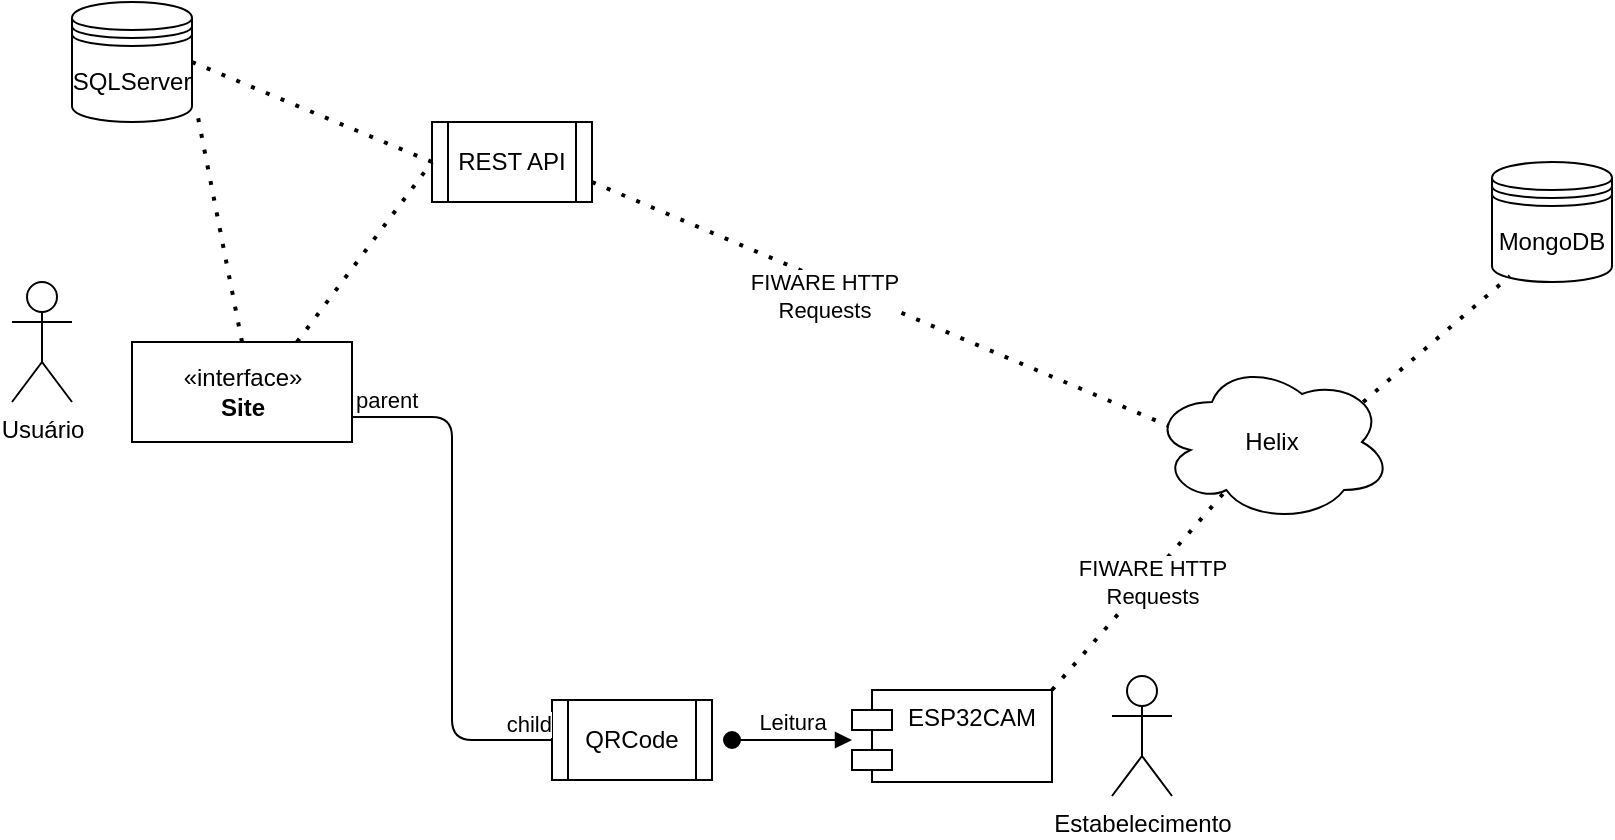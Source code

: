 <mxfile version="15.4.0" type="github"><diagram id="56a2f4PBYeLmTINLvzr8" name="Page-1"><mxGraphModel dx="1038" dy="547" grid="1" gridSize="10" guides="1" tooltips="1" connect="1" arrows="1" fold="1" page="1" pageScale="1" pageWidth="1169" pageHeight="827" math="0" shadow="0"><root><mxCell id="0"/><mxCell id="1" parent="0"/><mxCell id="ukxqdVMEn_2Ql8Qb_Cz5-1" value="Helix" style="ellipse;shape=cloud;whiteSpace=wrap;html=1;hachureGap=4;pointerEvents=0;" parent="1" vertex="1"><mxGeometry x="710" y="250" width="120" height="80" as="geometry"/></mxCell><mxCell id="ukxqdVMEn_2Ql8Qb_Cz5-2" value="MongoDB" style="shape=datastore;whiteSpace=wrap;html=1;hachureGap=4;pointerEvents=0;" parent="1" vertex="1"><mxGeometry x="880" y="150" width="60" height="60" as="geometry"/></mxCell><mxCell id="ukxqdVMEn_2Ql8Qb_Cz5-3" value="SQLServer" style="shape=datastore;whiteSpace=wrap;html=1;hachureGap=4;pointerEvents=0;" parent="1" vertex="1"><mxGeometry x="170" y="70" width="60" height="60" as="geometry"/></mxCell><mxCell id="ukxqdVMEn_2Ql8Qb_Cz5-4" value="Usuário" style="shape=umlActor;verticalLabelPosition=bottom;verticalAlign=top;html=1;outlineConnect=0;hachureGap=4;pointerEvents=0;" parent="1" vertex="1"><mxGeometry x="140" y="210" width="30" height="60" as="geometry"/></mxCell><mxCell id="ukxqdVMEn_2Ql8Qb_Cz5-5" value="Estabelecimento" style="shape=umlActor;verticalLabelPosition=bottom;verticalAlign=top;html=1;outlineConnect=0;hachureGap=4;pointerEvents=0;" parent="1" vertex="1"><mxGeometry x="690" y="407" width="30" height="60" as="geometry"/></mxCell><mxCell id="ukxqdVMEn_2Ql8Qb_Cz5-8" value="" style="endArrow=none;dashed=1;html=1;dashPattern=1 3;strokeWidth=2;startSize=14;endSize=14;sourcePerimeterSpacing=8;targetPerimeterSpacing=8;exitX=0.88;exitY=0.25;exitDx=0;exitDy=0;exitPerimeter=0;entryX=0.15;entryY=0.95;entryDx=0;entryDy=0;entryPerimeter=0;" parent="1" source="ukxqdVMEn_2Ql8Qb_Cz5-1" target="ukxqdVMEn_2Ql8Qb_Cz5-2" edge="1"><mxGeometry width="50" height="50" relative="1" as="geometry"><mxPoint x="500" y="310" as="sourcePoint"/><mxPoint x="550" y="260" as="targetPoint"/></mxGeometry></mxCell><mxCell id="ukxqdVMEn_2Ql8Qb_Cz5-26" value="" style="endArrow=none;dashed=1;html=1;dashPattern=1 3;strokeWidth=2;startSize=14;endSize=14;sourcePerimeterSpacing=8;targetPerimeterSpacing=8;exitX=1;exitY=0;exitDx=0;exitDy=0;entryX=0.31;entryY=0.8;entryDx=0;entryDy=0;entryPerimeter=0;" parent="1" target="ukxqdVMEn_2Ql8Qb_Cz5-1" edge="1"><mxGeometry width="50" height="50" relative="1" as="geometry"><mxPoint x="660" y="414" as="sourcePoint"/><mxPoint x="550" y="260" as="targetPoint"/></mxGeometry></mxCell><mxCell id="ukxqdVMEn_2Ql8Qb_Cz5-30" value="ESP32CAM" style="shape=module;align=left;spacingLeft=20;align=center;verticalAlign=top;hachureGap=4;pointerEvents=0;" parent="1" vertex="1"><mxGeometry x="560" y="414" width="100" height="46" as="geometry"/></mxCell><mxCell id="ukxqdVMEn_2Ql8Qb_Cz5-31" value="«interface»&lt;br&gt;&lt;b&gt;Site&lt;/b&gt;" style="html=1;hachureGap=4;pointerEvents=0;" parent="1" vertex="1"><mxGeometry x="200" y="240" width="110" height="50" as="geometry"/></mxCell><mxCell id="ukxqdVMEn_2Ql8Qb_Cz5-34" value="" style="endArrow=none;dashed=1;html=1;dashPattern=1 3;strokeWidth=2;startSize=14;endSize=14;sourcePerimeterSpacing=8;targetPerimeterSpacing=8;exitX=0.5;exitY=0;exitDx=0;exitDy=0;entryX=1.04;entryY=0.91;entryDx=0;entryDy=0;entryPerimeter=0;" parent="1" source="ukxqdVMEn_2Ql8Qb_Cz5-31" target="ukxqdVMEn_2Ql8Qb_Cz5-3" edge="1"><mxGeometry width="50" height="50" relative="1" as="geometry"><mxPoint x="318.4" y="142" as="sourcePoint"/><mxPoint x="407.2" y="50" as="targetPoint"/></mxGeometry></mxCell><mxCell id="ukxqdVMEn_2Ql8Qb_Cz5-36" value="REST API" style="shape=process;whiteSpace=wrap;html=1;backgroundOutline=1;hachureGap=4;pointerEvents=0;" parent="1" vertex="1"><mxGeometry x="350" y="130" width="80" height="40" as="geometry"/></mxCell><mxCell id="ukxqdVMEn_2Ql8Qb_Cz5-44" value="" style="endArrow=none;dashed=1;html=1;dashPattern=1 3;strokeWidth=2;startSize=14;endSize=14;sourcePerimeterSpacing=8;targetPerimeterSpacing=8;exitX=1;exitY=0.75;exitDx=0;exitDy=0;entryX=0.07;entryY=0.4;entryDx=0;entryDy=0;entryPerimeter=0;" parent="1" source="ukxqdVMEn_2Ql8Qb_Cz5-36" target="ukxqdVMEn_2Ql8Qb_Cz5-1" edge="1"><mxGeometry width="50" height="50" relative="1" as="geometry"><mxPoint x="670" y="424" as="sourcePoint"/><mxPoint x="757.2" y="324" as="targetPoint"/></mxGeometry></mxCell><mxCell id="ukxqdVMEn_2Ql8Qb_Cz5-45" value="FIWARE HTTP &lt;br&gt;Requests" style="edgeLabel;html=1;align=center;verticalAlign=middle;resizable=0;points=[];" parent="ukxqdVMEn_2Ql8Qb_Cz5-44" vertex="1" connectable="0"><mxGeometry x="-0.3" y="-1" relative="1" as="geometry"><mxPoint x="15" y="13" as="offset"/></mxGeometry></mxCell><mxCell id="ukxqdVMEn_2Ql8Qb_Cz5-50" value="QRCode" style="shape=process;whiteSpace=wrap;html=1;backgroundOutline=1;hachureGap=4;pointerEvents=0;" parent="1" vertex="1"><mxGeometry x="410" y="419" width="80" height="40" as="geometry"/></mxCell><mxCell id="ukxqdVMEn_2Ql8Qb_Cz5-52" value="Leitura" style="html=1;verticalAlign=bottom;startArrow=oval;startFill=1;endArrow=block;startSize=8;sourcePerimeterSpacing=8;targetPerimeterSpacing=8;" parent="1" edge="1"><mxGeometry width="60" relative="1" as="geometry"><mxPoint x="500" y="439" as="sourcePoint"/><mxPoint x="560" y="439" as="targetPoint"/></mxGeometry></mxCell><mxCell id="ukxqdVMEn_2Ql8Qb_Cz5-53" value="" style="endArrow=none;html=1;edgeStyle=orthogonalEdgeStyle;startSize=14;endSize=14;sourcePerimeterSpacing=8;targetPerimeterSpacing=8;exitX=1;exitY=0.75;exitDx=0;exitDy=0;entryX=0;entryY=0.5;entryDx=0;entryDy=0;" parent="1" source="ukxqdVMEn_2Ql8Qb_Cz5-31" target="ukxqdVMEn_2Ql8Qb_Cz5-50" edge="1"><mxGeometry relative="1" as="geometry"><mxPoint x="450" y="290" as="sourcePoint"/><mxPoint x="610" y="290" as="targetPoint"/></mxGeometry></mxCell><mxCell id="ukxqdVMEn_2Ql8Qb_Cz5-54" value="parent" style="edgeLabel;resizable=0;html=1;align=left;verticalAlign=bottom;" parent="ukxqdVMEn_2Ql8Qb_Cz5-53" connectable="0" vertex="1"><mxGeometry x="-1" relative="1" as="geometry"/></mxCell><mxCell id="ukxqdVMEn_2Ql8Qb_Cz5-55" value="child" style="edgeLabel;resizable=0;html=1;align=right;verticalAlign=bottom;" parent="ukxqdVMEn_2Ql8Qb_Cz5-53" connectable="0" vertex="1"><mxGeometry x="1" relative="1" as="geometry"/></mxCell><mxCell id="aQUkDZI4uWyJ7KoMWi1--1" value="FIWARE HTTP &lt;br&gt;Requests" style="edgeLabel;html=1;align=center;verticalAlign=middle;resizable=0;points=[];" parent="1" vertex="1" connectable="0"><mxGeometry x="709.999" y="360.003" as="geometry"/></mxCell><mxCell id="aQUkDZI4uWyJ7KoMWi1--2" value="" style="endArrow=none;dashed=1;html=1;dashPattern=1 3;strokeWidth=2;startSize=14;endSize=14;sourcePerimeterSpacing=8;targetPerimeterSpacing=8;exitX=0.75;exitY=0;exitDx=0;exitDy=0;entryX=0;entryY=0.5;entryDx=0;entryDy=0;" parent="1" source="ukxqdVMEn_2Ql8Qb_Cz5-31" target="ukxqdVMEn_2Ql8Qb_Cz5-36" edge="1"><mxGeometry width="50" height="50" relative="1" as="geometry"><mxPoint x="265" y="250" as="sourcePoint"/><mxPoint x="242.4" y="134.6" as="targetPoint"/></mxGeometry></mxCell><mxCell id="aQUkDZI4uWyJ7KoMWi1--3" value="" style="endArrow=none;dashed=1;html=1;dashPattern=1 3;strokeWidth=2;startSize=14;endSize=14;sourcePerimeterSpacing=8;targetPerimeterSpacing=8;exitX=1;exitY=0.5;exitDx=0;exitDy=0;entryX=0;entryY=0.5;entryDx=0;entryDy=0;" parent="1" source="ukxqdVMEn_2Ql8Qb_Cz5-3" target="ukxqdVMEn_2Ql8Qb_Cz5-36" edge="1"><mxGeometry width="50" height="50" relative="1" as="geometry"><mxPoint x="292.5" y="250" as="sourcePoint"/><mxPoint x="360" y="160" as="targetPoint"/></mxGeometry></mxCell></root></mxGraphModel></diagram></mxfile>